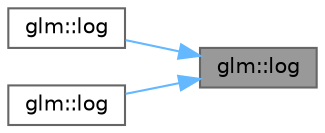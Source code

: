 digraph "glm::log"
{
 // LATEX_PDF_SIZE
  bgcolor="transparent";
  edge [fontname=Helvetica,fontsize=10,labelfontname=Helvetica,labelfontsize=10];
  node [fontname=Helvetica,fontsize=10,shape=box,height=0.2,width=0.4];
  rankdir="RL";
  Node1 [id="Node000001",label="glm::log",height=0.2,width=0.4,color="gray40", fillcolor="grey60", style="filled", fontcolor="black",tooltip=" "];
  Node1 -> Node2 [id="edge5_Node000001_Node000002",dir="back",color="steelblue1",style="solid",tooltip=" "];
  Node2 [id="Node000002",label="glm::log",height=0.2,width=0.4,color="grey40", fillcolor="white", style="filled",URL="$group__gtx__log__base.html#ga60a7b0a401da660869946b2b77c710c9",tooltip=" "];
  Node1 -> Node3 [id="edge6_Node000001_Node000003",dir="back",color="steelblue1",style="solid",tooltip=" "];
  Node3 [id="Node000003",label="glm::log",height=0.2,width=0.4,color="grey40", fillcolor="white", style="filled",URL="$namespaceglm.html#aa73839b08f8fb30d8ca5d82d79ab95ee",tooltip=" "];
}
